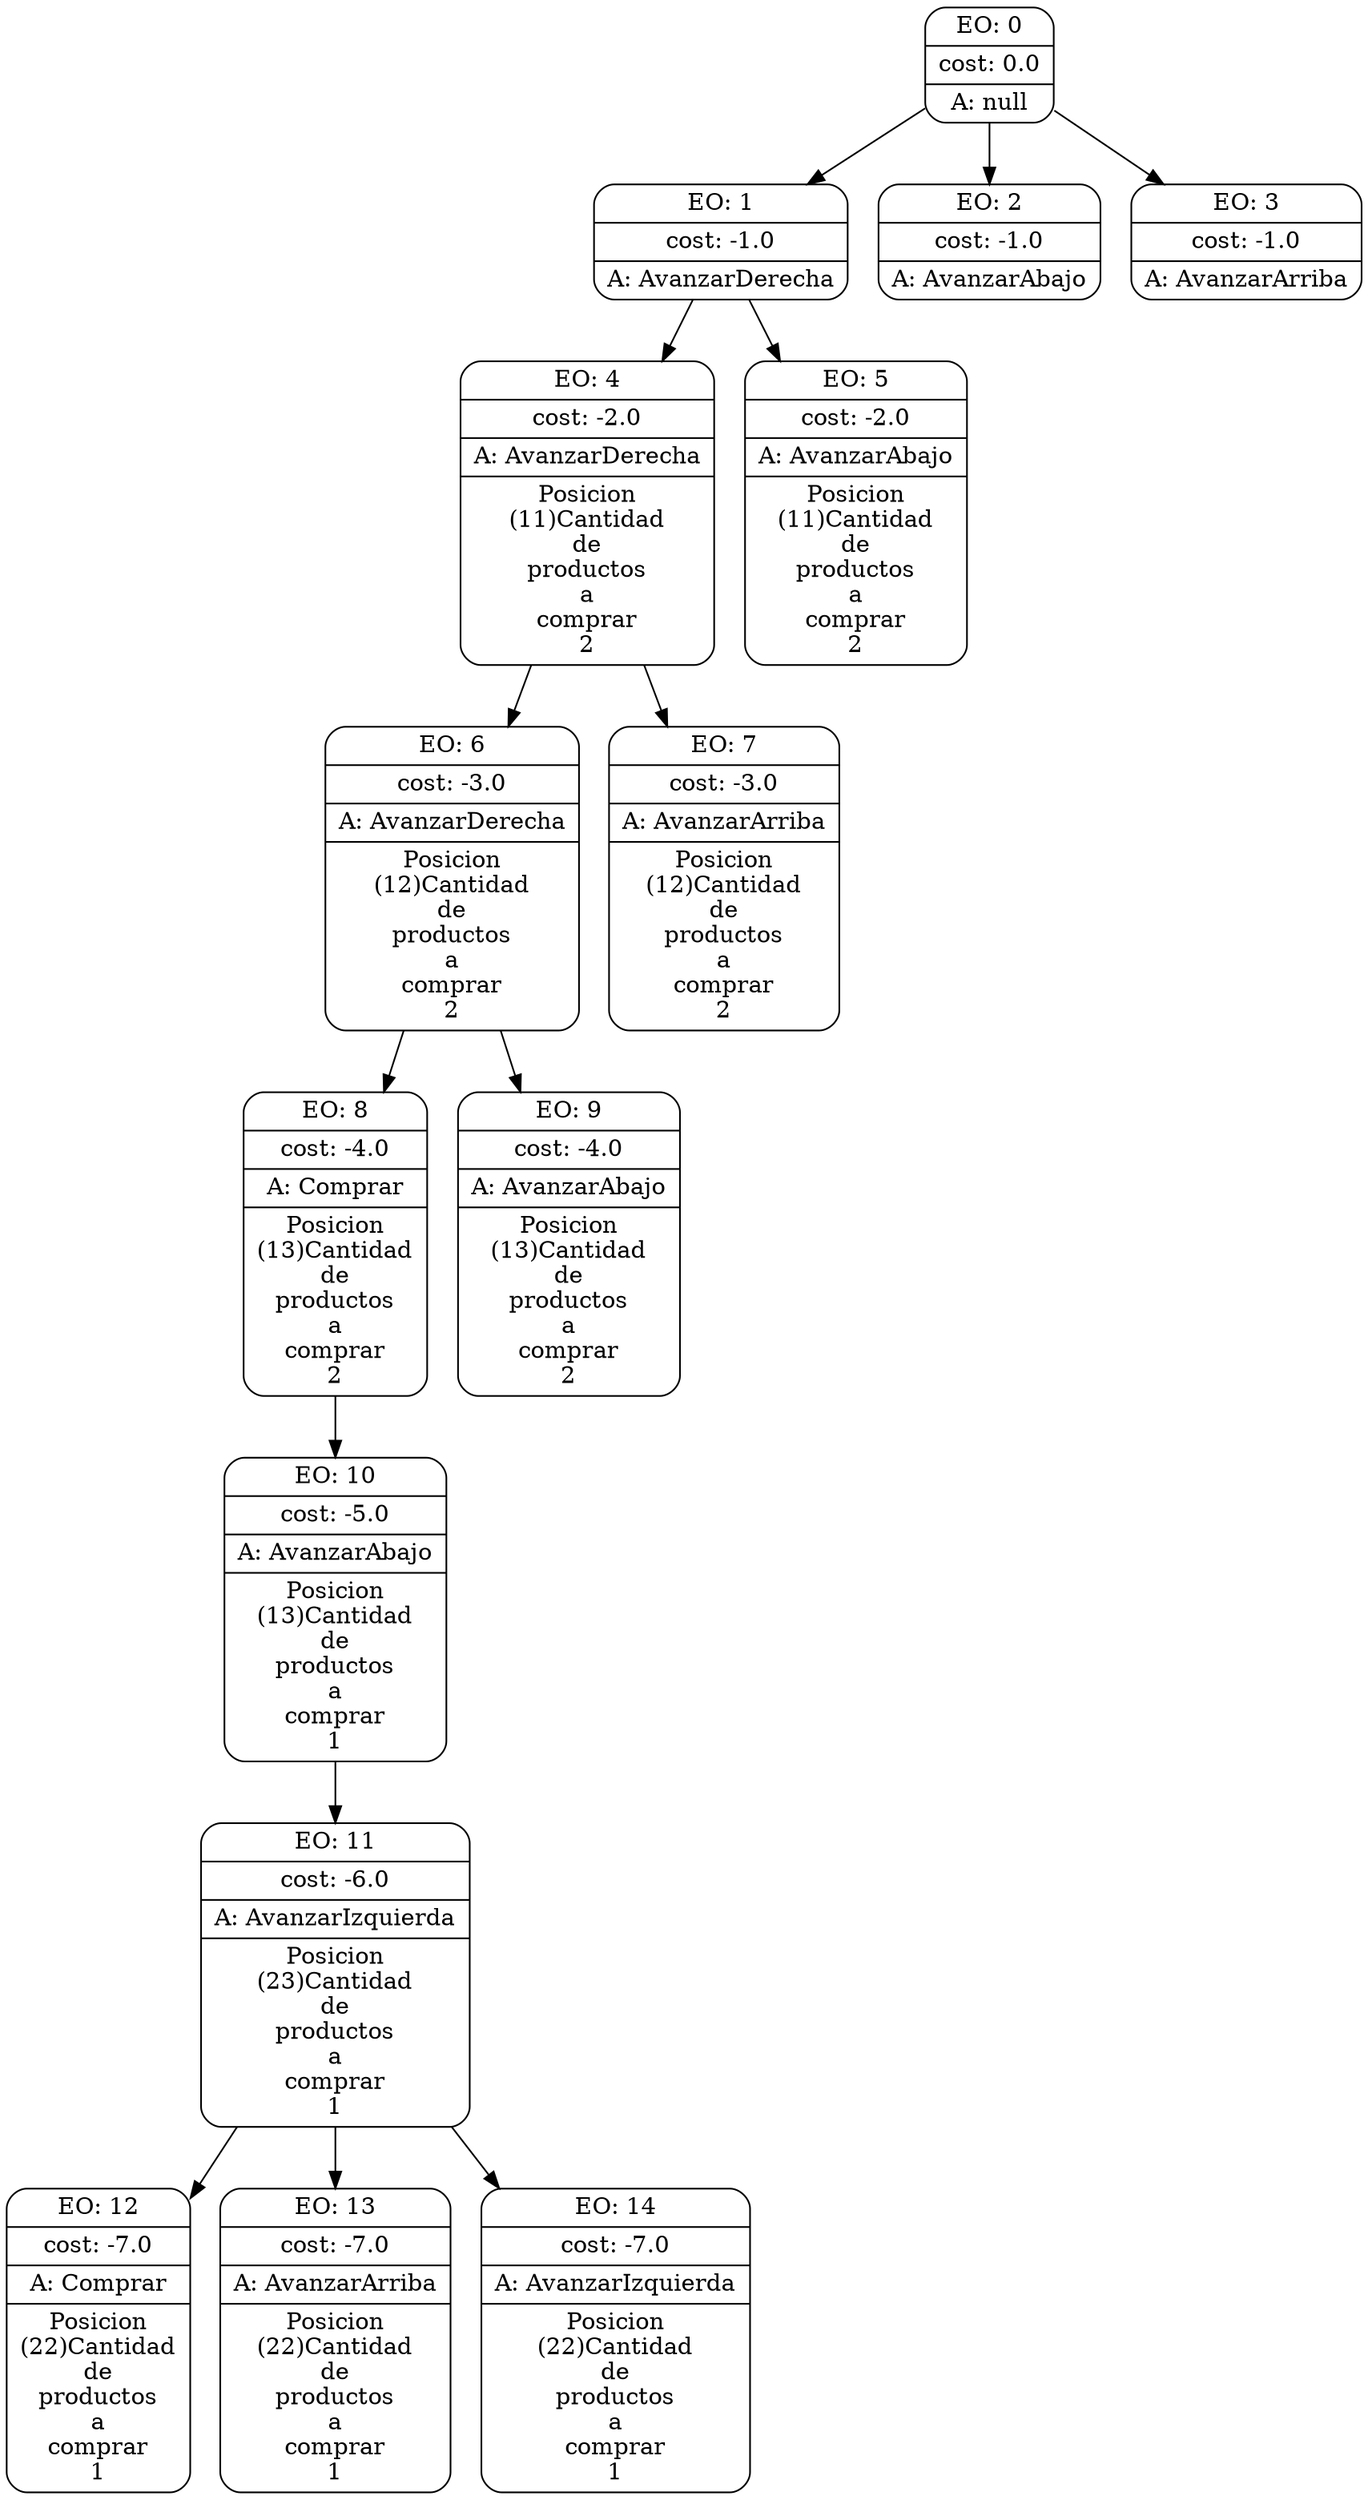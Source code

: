digraph g {
node [shape = Mrecord];
nodo0[label="{EO: 0|cost: 0.0|A: null}"]
nodo1[label="{EO: 1|cost: -1.0|A: AvanzarDerecha}"]
nodo4[label="{EO: 4|cost: -2.0|A: AvanzarDerecha|Posicion\n(11)
Cantidad\nde\nproductos\na\ncomprar\n2}"]
nodo6[label="{EO: 6|cost: -3.0|A: AvanzarDerecha|Posicion\n(12)
Cantidad\nde\nproductos\na\ncomprar\n2}"]
nodo8[label="{EO: 8|cost: -4.0|A: Comprar|Posicion\n(13)
Cantidad\nde\nproductos\na\ncomprar\n2}"]
nodo10[label="{EO: 10|cost: -5.0|A: AvanzarAbajo|Posicion\n(13)
Cantidad\nde\nproductos\na\ncomprar\n1}"]
nodo11[label="{EO: 11|cost: -6.0|A: AvanzarIzquierda|Posicion\n(23)
Cantidad\nde\nproductos\na\ncomprar\n1}"]
nodo12[label="{EO: 12|cost: -7.0|A: Comprar|Posicion\n(22)
Cantidad\nde\nproductos\na\ncomprar\n1}"]

nodo11 -> nodo12;
nodo13[label="{EO: 13|cost: -7.0|A: AvanzarArriba|Posicion\n(22)
Cantidad\nde\nproductos\na\ncomprar\n1}"]

nodo11 -> nodo13;
nodo14[label="{EO: 14|cost: -7.0|A: AvanzarIzquierda|Posicion\n(22)
Cantidad\nde\nproductos\na\ncomprar\n1}"]

nodo11 -> nodo14;

nodo10 -> nodo11;

nodo8 -> nodo10;

nodo6 -> nodo8;
nodo9[label="{EO: 9|cost: -4.0|A: AvanzarAbajo|Posicion\n(13)
Cantidad\nde\nproductos\na\ncomprar\n2}"]

nodo6 -> nodo9;

nodo4 -> nodo6;
nodo7[label="{EO: 7|cost: -3.0|A: AvanzarArriba|Posicion\n(12)
Cantidad\nde\nproductos\na\ncomprar\n2}"]

nodo4 -> nodo7;

nodo1 -> nodo4;
nodo5[label="{EO: 5|cost: -2.0|A: AvanzarAbajo|Posicion\n(11)
Cantidad\nde\nproductos\na\ncomprar\n2}"]

nodo1 -> nodo5;

nodo0 -> nodo1;
nodo2[label="{EO: 2|cost: -1.0|A: AvanzarAbajo}"]

nodo0 -> nodo2;
nodo3[label="{EO: 3|cost: -1.0|A: AvanzarArriba}"]

nodo0 -> nodo3;


}